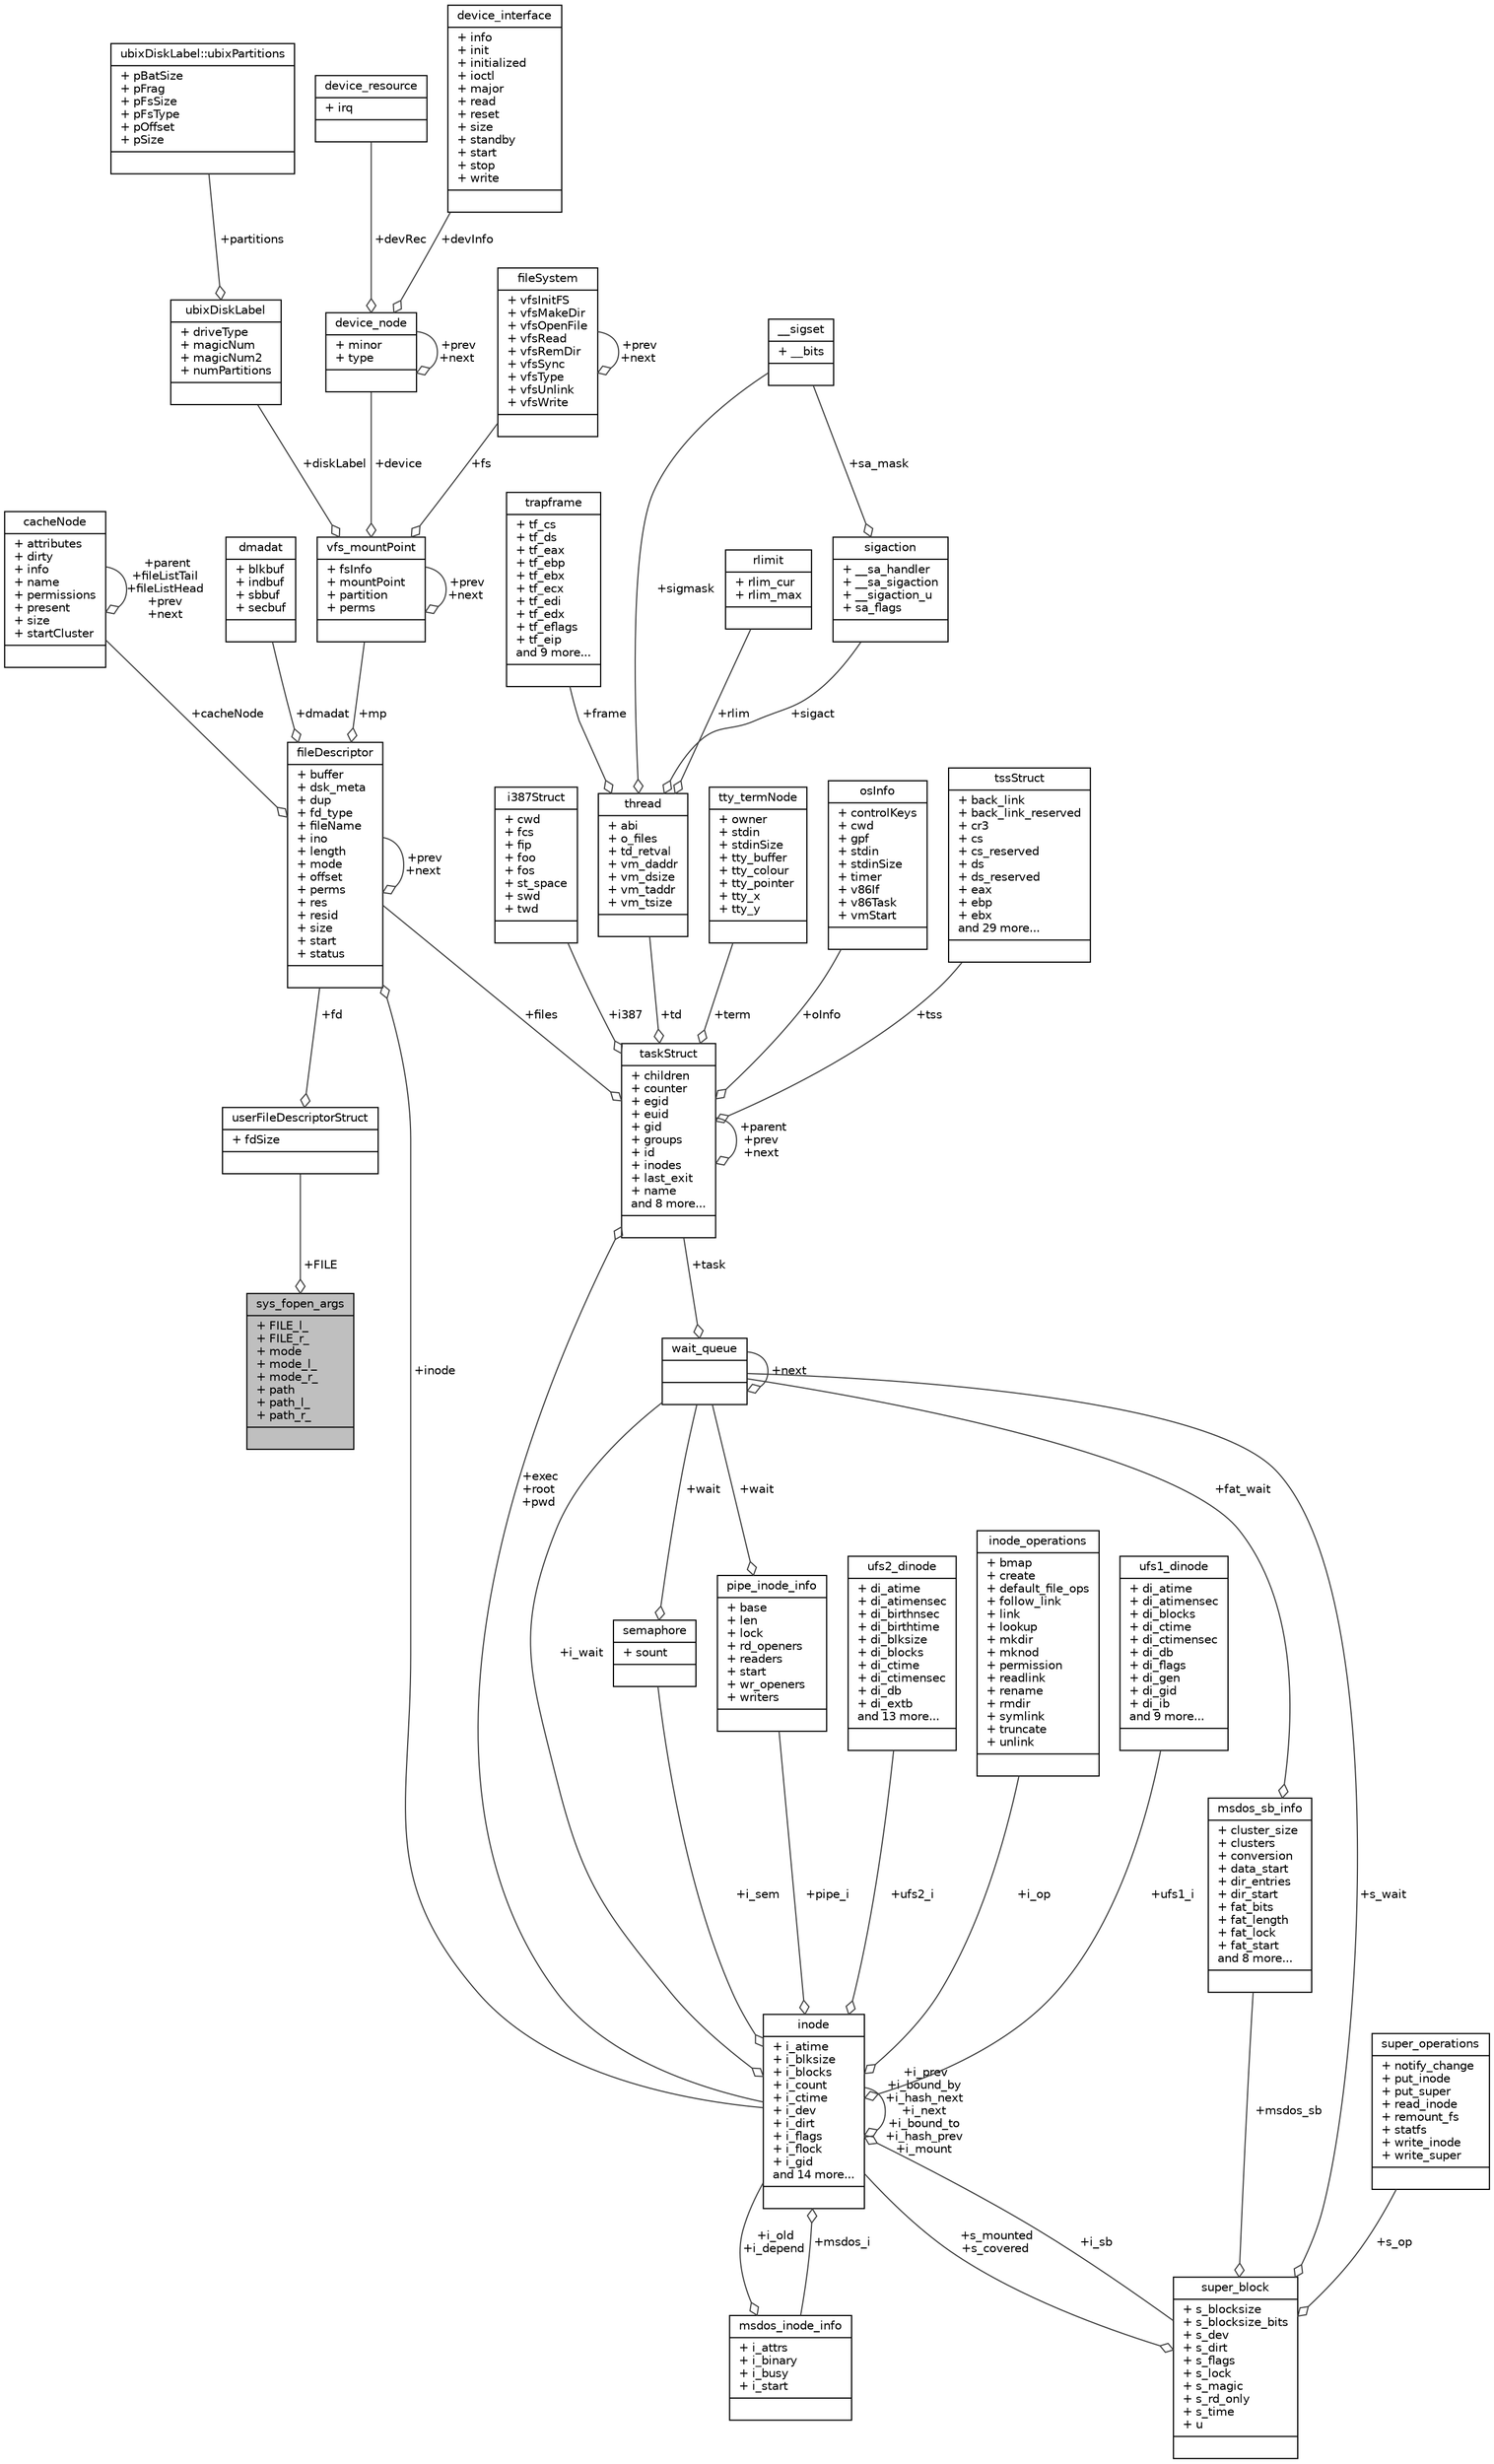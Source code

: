 digraph "sys_fopen_args"
{
 // LATEX_PDF_SIZE
  edge [fontname="Helvetica",fontsize="10",labelfontname="Helvetica",labelfontsize="10"];
  node [fontname="Helvetica",fontsize="10",shape=record];
  Node1 [label="{sys_fopen_args\n|+ FILE_l_\l+ FILE_r_\l+ mode\l+ mode_l_\l+ mode_r_\l+ path\l+ path_l_\l+ path_r_\l|}",height=0.2,width=0.4,color="black", fillcolor="grey75", style="filled", fontcolor="black",tooltip=" "];
  Node2 -> Node1 [color="grey25",fontsize="10",style="solid",label=" +FILE" ,arrowhead="odiamond",fontname="Helvetica"];
  Node2 [label="{userFileDescriptorStruct\n|+ fdSize\l|}",height=0.2,width=0.4,color="black", fillcolor="white", style="filled",URL="$structuserFileDescriptorStruct.html",tooltip=" "];
  Node3 -> Node2 [color="grey25",fontsize="10",style="solid",label=" +fd" ,arrowhead="odiamond",fontname="Helvetica"];
  Node3 [label="{fileDescriptor\n|+ buffer\l+ dsk_meta\l+ dup\l+ fd_type\l+ fileName\l+ ino\l+ length\l+ mode\l+ offset\l+ perms\l+ res\l+ resid\l+ size\l+ start\l+ status\l|}",height=0.2,width=0.4,color="black", fillcolor="white", style="filled",URL="$structfileDescriptor.html",tooltip=" "];
  Node4 -> Node3 [color="grey25",fontsize="10",style="solid",label=" +inode" ,arrowhead="odiamond",fontname="Helvetica"];
  Node4 [label="{inode\n|+ i_atime\l+ i_blksize\l+ i_blocks\l+ i_count\l+ i_ctime\l+ i_dev\l+ i_dirt\l+ i_flags\l+ i_flock\l+ i_gid\land 14 more...\l|}",height=0.2,width=0.4,color="black", fillcolor="white", style="filled",URL="$structinode.html",tooltip=" "];
  Node5 -> Node4 [color="grey25",fontsize="10",style="solid",label=" +msdos_i" ,arrowhead="odiamond",fontname="Helvetica"];
  Node5 [label="{msdos_inode_info\n|+ i_attrs\l+ i_binary\l+ i_busy\l+ i_start\l|}",height=0.2,width=0.4,color="black", fillcolor="white", style="filled",URL="$structmsdos__inode__info.html",tooltip=" "];
  Node4 -> Node5 [color="grey25",fontsize="10",style="solid",label=" +i_old\n+i_depend" ,arrowhead="odiamond",fontname="Helvetica"];
  Node6 -> Node4 [color="grey25",fontsize="10",style="solid",label=" +i_sb" ,arrowhead="odiamond",fontname="Helvetica"];
  Node6 [label="{super_block\n|+ s_blocksize\l+ s_blocksize_bits\l+ s_dev\l+ s_dirt\l+ s_flags\l+ s_lock\l+ s_magic\l+ s_rd_only\l+ s_time\l+ u\l|}",height=0.2,width=0.4,color="black", fillcolor="white", style="filled",URL="$structsuper__block.html",tooltip=" "];
  Node7 -> Node6 [color="grey25",fontsize="10",style="solid",label=" +msdos_sb" ,arrowhead="odiamond",fontname="Helvetica"];
  Node7 [label="{msdos_sb_info\n|+ cluster_size\l+ clusters\l+ conversion\l+ data_start\l+ dir_entries\l+ dir_start\l+ fat_bits\l+ fat_length\l+ fat_lock\l+ fat_start\land 8 more...\l|}",height=0.2,width=0.4,color="black", fillcolor="white", style="filled",URL="$structmsdos__sb__info.html",tooltip=" "];
  Node8 -> Node7 [color="grey25",fontsize="10",style="solid",label=" +fat_wait" ,arrowhead="odiamond",fontname="Helvetica"];
  Node8 [label="{wait_queue\n||}",height=0.2,width=0.4,color="black", fillcolor="white", style="filled",URL="$structwait__queue.html",tooltip=" "];
  Node9 -> Node8 [color="grey25",fontsize="10",style="solid",label=" +task" ,arrowhead="odiamond",fontname="Helvetica"];
  Node9 [label="{taskStruct\n|+ children\l+ counter\l+ egid\l+ euid\l+ gid\l+ groups\l+ id\l+ inodes\l+ last_exit\l+ name\land 8 more...\l|}",height=0.2,width=0.4,color="black", fillcolor="white", style="filled",URL="$structtaskStruct.html",tooltip=" "];
  Node4 -> Node9 [color="grey25",fontsize="10",style="solid",label=" +exec\n+root\n+pwd" ,arrowhead="odiamond",fontname="Helvetica"];
  Node9 -> Node9 [color="grey25",fontsize="10",style="solid",label=" +parent\n+prev\n+next" ,arrowhead="odiamond",fontname="Helvetica"];
  Node10 -> Node9 [color="grey25",fontsize="10",style="solid",label=" +i387" ,arrowhead="odiamond",fontname="Helvetica"];
  Node10 [label="{i387Struct\n|+ cwd\l+ fcs\l+ fip\l+ foo\l+ fos\l+ st_space\l+ swd\l+ twd\l|}",height=0.2,width=0.4,color="black", fillcolor="white", style="filled",URL="$structi387Struct.html",tooltip=" "];
  Node11 -> Node9 [color="grey25",fontsize="10",style="solid",label=" +td" ,arrowhead="odiamond",fontname="Helvetica"];
  Node11 [label="{thread\n|+ abi\l+ o_files\l+ td_retval\l+ vm_daddr\l+ vm_dsize\l+ vm_taddr\l+ vm_tsize\l|}",height=0.2,width=0.4,color="black", fillcolor="white", style="filled",URL="$structthread.html",tooltip=" "];
  Node12 -> Node11 [color="grey25",fontsize="10",style="solid",label=" +frame" ,arrowhead="odiamond",fontname="Helvetica"];
  Node12 [label="{trapframe\n|+ tf_cs\l+ tf_ds\l+ tf_eax\l+ tf_ebp\l+ tf_ebx\l+ tf_ecx\l+ tf_edi\l+ tf_edx\l+ tf_eflags\l+ tf_eip\land 9 more...\l|}",height=0.2,width=0.4,color="black", fillcolor="white", style="filled",URL="$structtrapframe.html",tooltip=" "];
  Node13 -> Node11 [color="grey25",fontsize="10",style="solid",label=" +sigmask" ,arrowhead="odiamond",fontname="Helvetica"];
  Node13 [label="{__sigset\n|+ __bits\l|}",height=0.2,width=0.4,color="black", fillcolor="white", style="filled",URL="$struct____sigset.html",tooltip=" "];
  Node14 -> Node11 [color="grey25",fontsize="10",style="solid",label=" +rlim" ,arrowhead="odiamond",fontname="Helvetica"];
  Node14 [label="{rlimit\n|+ rlim_cur\l+ rlim_max\l|}",height=0.2,width=0.4,color="black", fillcolor="white", style="filled",URL="$structrlimit.html",tooltip=" "];
  Node15 -> Node11 [color="grey25",fontsize="10",style="solid",label=" +sigact" ,arrowhead="odiamond",fontname="Helvetica"];
  Node15 [label="{sigaction\n|+ __sa_handler\l+ __sa_sigaction\l+ __sigaction_u\l+ sa_flags\l|}",height=0.2,width=0.4,color="black", fillcolor="white", style="filled",URL="$structsigaction.html",tooltip=" "];
  Node13 -> Node15 [color="grey25",fontsize="10",style="solid",label=" +sa_mask" ,arrowhead="odiamond",fontname="Helvetica"];
  Node3 -> Node9 [color="grey25",fontsize="10",style="solid",label=" +files" ,arrowhead="odiamond",fontname="Helvetica"];
  Node16 -> Node9 [color="grey25",fontsize="10",style="solid",label=" +term" ,arrowhead="odiamond",fontname="Helvetica"];
  Node16 [label="{tty_termNode\n|+ owner\l+ stdin\l+ stdinSize\l+ tty_buffer\l+ tty_colour\l+ tty_pointer\l+ tty_x\l+ tty_y\l|}",height=0.2,width=0.4,color="black", fillcolor="white", style="filled",URL="$structtty__termNode.html",tooltip=" "];
  Node17 -> Node9 [color="grey25",fontsize="10",style="solid",label=" +oInfo" ,arrowhead="odiamond",fontname="Helvetica"];
  Node17 [label="{osInfo\n|+ controlKeys\l+ cwd\l+ gpf\l+ stdin\l+ stdinSize\l+ timer\l+ v86If\l+ v86Task\l+ vmStart\l|}",height=0.2,width=0.4,color="black", fillcolor="white", style="filled",URL="$structosInfo.html",tooltip=" "];
  Node18 -> Node9 [color="grey25",fontsize="10",style="solid",label=" +tss" ,arrowhead="odiamond",fontname="Helvetica"];
  Node18 [label="{tssStruct\n|+ back_link\l+ back_link_reserved\l+ cr3\l+ cs\l+ cs_reserved\l+ ds\l+ ds_reserved\l+ eax\l+ ebp\l+ ebx\land 29 more...\l|}",height=0.2,width=0.4,color="black", fillcolor="white", style="filled",URL="$structtssStruct.html",tooltip=" "];
  Node8 -> Node8 [color="grey25",fontsize="10",style="solid",label=" +next" ,arrowhead="odiamond",fontname="Helvetica"];
  Node4 -> Node6 [color="grey25",fontsize="10",style="solid",label=" +s_mounted\n+s_covered" ,arrowhead="odiamond",fontname="Helvetica"];
  Node8 -> Node6 [color="grey25",fontsize="10",style="solid",label=" +s_wait" ,arrowhead="odiamond",fontname="Helvetica"];
  Node19 -> Node6 [color="grey25",fontsize="10",style="solid",label=" +s_op" ,arrowhead="odiamond",fontname="Helvetica"];
  Node19 [label="{super_operations\n|+ notify_change\l+ put_inode\l+ put_super\l+ read_inode\l+ remount_fs\l+ statfs\l+ write_inode\l+ write_super\l|}",height=0.2,width=0.4,color="black", fillcolor="white", style="filled",URL="$structsuper__operations.html",tooltip=" "];
  Node4 -> Node4 [color="grey25",fontsize="10",style="solid",label=" +i_prev\n+i_bound_by\n+i_hash_next\n+i_next\n+i_bound_to\n+i_hash_prev\n+i_mount" ,arrowhead="odiamond",fontname="Helvetica"];
  Node20 -> Node4 [color="grey25",fontsize="10",style="solid",label=" +i_sem" ,arrowhead="odiamond",fontname="Helvetica"];
  Node20 [label="{semaphore\n|+ sount\l|}",height=0.2,width=0.4,color="black", fillcolor="white", style="filled",URL="$structsemaphore.html",tooltip=" "];
  Node8 -> Node20 [color="grey25",fontsize="10",style="solid",label=" +wait" ,arrowhead="odiamond",fontname="Helvetica"];
  Node21 -> Node4 [color="grey25",fontsize="10",style="solid",label=" +pipe_i" ,arrowhead="odiamond",fontname="Helvetica"];
  Node21 [label="{pipe_inode_info\n|+ base\l+ len\l+ lock\l+ rd_openers\l+ readers\l+ start\l+ wr_openers\l+ writers\l|}",height=0.2,width=0.4,color="black", fillcolor="white", style="filled",URL="$structpipe__inode__info.html",tooltip=" "];
  Node8 -> Node21 [color="grey25",fontsize="10",style="solid",label=" +wait" ,arrowhead="odiamond",fontname="Helvetica"];
  Node22 -> Node4 [color="grey25",fontsize="10",style="solid",label=" +ufs2_i" ,arrowhead="odiamond",fontname="Helvetica"];
  Node22 [label="{ufs2_dinode\n|+ di_atime\l+ di_atimensec\l+ di_birthnsec\l+ di_birthtime\l+ di_blksize\l+ di_blocks\l+ di_ctime\l+ di_ctimensec\l+ di_db\l+ di_extb\land 13 more...\l|}",height=0.2,width=0.4,color="black", fillcolor="white", style="filled",URL="$structufs2__dinode.html",tooltip=" "];
  Node8 -> Node4 [color="grey25",fontsize="10",style="solid",label=" +i_wait" ,arrowhead="odiamond",fontname="Helvetica"];
  Node23 -> Node4 [color="grey25",fontsize="10",style="solid",label=" +i_op" ,arrowhead="odiamond",fontname="Helvetica"];
  Node23 [label="{inode_operations\n|+ bmap\l+ create\l+ default_file_ops\l+ follow_link\l+ link\l+ lookup\l+ mkdir\l+ mknod\l+ permission\l+ readlink\l+ rename\l+ rmdir\l+ symlink\l+ truncate\l+ unlink\l|}",height=0.2,width=0.4,color="black", fillcolor="white", style="filled",URL="$structinode__operations.html",tooltip=" "];
  Node24 -> Node4 [color="grey25",fontsize="10",style="solid",label=" +ufs1_i" ,arrowhead="odiamond",fontname="Helvetica"];
  Node24 [label="{ufs1_dinode\n|+ di_atime\l+ di_atimensec\l+ di_blocks\l+ di_ctime\l+ di_ctimensec\l+ di_db\l+ di_flags\l+ di_gen\l+ di_gid\l+ di_ib\land 9 more...\l|}",height=0.2,width=0.4,color="black", fillcolor="white", style="filled",URL="$structufs1__dinode.html",tooltip=" "];
  Node25 -> Node3 [color="grey25",fontsize="10",style="solid",label=" +cacheNode" ,arrowhead="odiamond",fontname="Helvetica"];
  Node25 [label="{cacheNode\n|+ attributes\l+ dirty\l+ info\l+ name\l+ permissions\l+ present\l+ size\l+ startCluster\l|}",height=0.2,width=0.4,color="black", fillcolor="white", style="filled",URL="$structcacheNode.html",tooltip=" "];
  Node25 -> Node25 [color="grey25",fontsize="10",style="solid",label=" +parent\n+fileListTail\n+fileListHead\n+prev\n+next" ,arrowhead="odiamond",fontname="Helvetica"];
  Node3 -> Node3 [color="grey25",fontsize="10",style="solid",label=" +prev\n+next" ,arrowhead="odiamond",fontname="Helvetica"];
  Node26 -> Node3 [color="grey25",fontsize="10",style="solid",label=" +dmadat" ,arrowhead="odiamond",fontname="Helvetica"];
  Node26 [label="{dmadat\n|+ blkbuf\l+ indbuf\l+ sbbuf\l+ secbuf\l|}",height=0.2,width=0.4,color="black", fillcolor="white", style="filled",URL="$structdmadat.html",tooltip=" "];
  Node27 -> Node3 [color="grey25",fontsize="10",style="solid",label=" +mp" ,arrowhead="odiamond",fontname="Helvetica"];
  Node27 [label="{vfs_mountPoint\n|+ fsInfo\l+ mountPoint\l+ partition\l+ perms\l|}",height=0.2,width=0.4,color="black", fillcolor="white", style="filled",URL="$structvfs__mountPoint.html",tooltip=" "];
  Node28 -> Node27 [color="grey25",fontsize="10",style="solid",label=" +diskLabel" ,arrowhead="odiamond",fontname="Helvetica"];
  Node28 [label="{ubixDiskLabel\n|+ driveType\l+ magicNum\l+ magicNum2\l+ numPartitions\l|}",height=0.2,width=0.4,color="black", fillcolor="white", style="filled",URL="$structubixDiskLabel.html",tooltip=" "];
  Node29 -> Node28 [color="grey25",fontsize="10",style="solid",label=" +partitions" ,arrowhead="odiamond",fontname="Helvetica"];
  Node29 [label="{ubixDiskLabel::ubixPartitions\n|+ pBatSize\l+ pFrag\l+ pFsSize\l+ pFsType\l+ pOffset\l+ pSize\l|}",height=0.2,width=0.4,color="black", fillcolor="white", style="filled",URL="$structubixDiskLabel_1_1ubixPartitions.html",tooltip=" "];
  Node30 -> Node27 [color="grey25",fontsize="10",style="solid",label=" +device" ,arrowhead="odiamond",fontname="Helvetica"];
  Node30 [label="{device_node\n|+ minor\l+ type\l|}",height=0.2,width=0.4,color="black", fillcolor="white", style="filled",URL="$structdevice__node.html",tooltip=" "];
  Node31 -> Node30 [color="grey25",fontsize="10",style="solid",label=" +devRec" ,arrowhead="odiamond",fontname="Helvetica"];
  Node31 [label="{device_resource\n|+ irq\l|}",height=0.2,width=0.4,color="black", fillcolor="white", style="filled",URL="$structdevice__resource.html",tooltip=" "];
  Node32 -> Node30 [color="grey25",fontsize="10",style="solid",label=" +devInfo" ,arrowhead="odiamond",fontname="Helvetica"];
  Node32 [label="{device_interface\n|+ info\l+ init\l+ initialized\l+ ioctl\l+ major\l+ read\l+ reset\l+ size\l+ standby\l+ start\l+ stop\l+ write\l|}",height=0.2,width=0.4,color="black", fillcolor="white", style="filled",URL="$structdevice__interface.html",tooltip=" "];
  Node30 -> Node30 [color="grey25",fontsize="10",style="solid",label=" +prev\n+next" ,arrowhead="odiamond",fontname="Helvetica"];
  Node33 -> Node27 [color="grey25",fontsize="10",style="solid",label=" +fs" ,arrowhead="odiamond",fontname="Helvetica"];
  Node33 [label="{fileSystem\n|+ vfsInitFS\l+ vfsMakeDir\l+ vfsOpenFile\l+ vfsRead\l+ vfsRemDir\l+ vfsSync\l+ vfsType\l+ vfsUnlink\l+ vfsWrite\l|}",height=0.2,width=0.4,color="black", fillcolor="white", style="filled",URL="$structfileSystem.html",tooltip="filesSystem Structure"];
  Node33 -> Node33 [color="grey25",fontsize="10",style="solid",label=" +prev\n+next" ,arrowhead="odiamond",fontname="Helvetica"];
  Node27 -> Node27 [color="grey25",fontsize="10",style="solid",label=" +prev\n+next" ,arrowhead="odiamond",fontname="Helvetica"];
}
